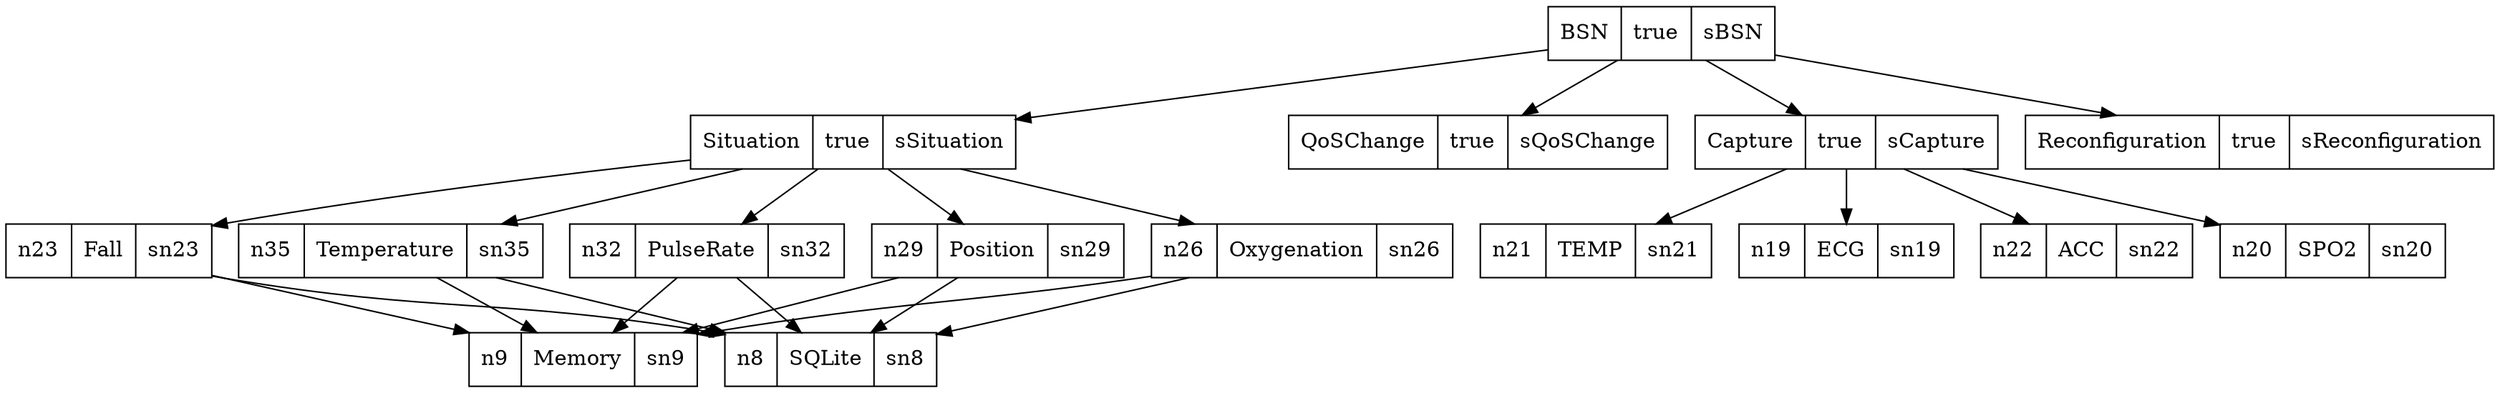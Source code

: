 digraph graphname {
BSN[shape=record, label="{{BSN|true|sBSN}}"];
Situation[shape=record, label="{{Situation|true|sSituation}}"];
n23[shape=record, label="{{n23|Fall|sn23}}"];
n9[shape=record, label="{{n9|Memory|sn9}}"];
n8[shape=record, label="{{n8|SQLite|sn8}}"];
n35[shape=record, label="{{n35|Temperature|sn35}}"];
n9[shape=record, label="{{n9|Memory|sn9}}"];
n8[shape=record, label="{{n8|SQLite|sn8}}"];
n32[shape=record, label="{{n32|PulseRate|sn32}}"];
n9[shape=record, label="{{n9|Memory|sn9}}"];
n8[shape=record, label="{{n8|SQLite|sn8}}"];
n29[shape=record, label="{{n29|Position|sn29}}"];
n9[shape=record, label="{{n9|Memory|sn9}}"];
n8[shape=record, label="{{n8|SQLite|sn8}}"];
n26[shape=record, label="{{n26|Oxygenation|sn26}}"];
n9[shape=record, label="{{n9|Memory|sn9}}"];
n8[shape=record, label="{{n8|SQLite|sn8}}"];
QoSChange[shape=record, label="{{QoSChange|true|sQoSChange}}"];
Capture[shape=record, label="{{Capture|true|sCapture}}"];
n19[shape=record, label="{{n19|ECG|sn19}}"];
n22[shape=record, label="{{n22|ACC|sn22}}"];
n20[shape=record, label="{{n20|SPO2|sn20}}"];
n21[shape=record, label="{{n21|TEMP|sn21}}"];
Reconfiguration[shape=record, label="{{Reconfiguration|true|sReconfiguration}}"];
BSN -> Situation;
Situation -> n23;
n23 -> n9;
n23 -> n8;
Situation -> n35;
n35 -> n9;
n35 -> n8;
Situation -> n32;
n32 -> n9;
n32 -> n8;
Situation -> n29;
n29 -> n9;
n29 -> n8;
Situation -> n26;
n26 -> n9;
n26 -> n8;
BSN -> QoSChange;
BSN -> Capture;
Capture -> n19;
Capture -> n22;
Capture -> n20;
Capture -> n21;
BSN -> Reconfiguration;
}